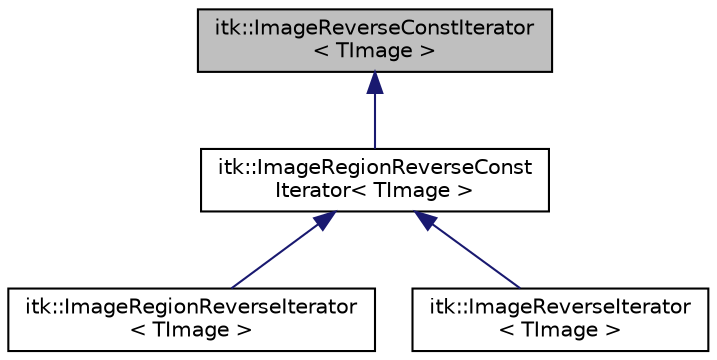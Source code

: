 digraph "itk::ImageReverseConstIterator&lt; TImage &gt;"
{
 // LATEX_PDF_SIZE
  edge [fontname="Helvetica",fontsize="10",labelfontname="Helvetica",labelfontsize="10"];
  node [fontname="Helvetica",fontsize="10",shape=record];
  Node1 [label="itk::ImageReverseConstIterator\l\< TImage \>",height=0.2,width=0.4,color="black", fillcolor="grey75", style="filled", fontcolor="black",tooltip="Multi-dimensional image iterator."];
  Node1 -> Node2 [dir="back",color="midnightblue",fontsize="10",style="solid",fontname="Helvetica"];
  Node2 [label="itk::ImageRegionReverseConst\lIterator\< TImage \>",height=0.2,width=0.4,color="black", fillcolor="white", style="filled",URL="$classitk_1_1ImageRegionReverseConstIterator.html",tooltip="A multi-dimensional image iterator designed to walk a specified image region in reverse."];
  Node2 -> Node3 [dir="back",color="midnightblue",fontsize="10",style="solid",fontname="Helvetica"];
  Node3 [label="itk::ImageRegionReverseIterator\l\< TImage \>",height=0.2,width=0.4,color="black", fillcolor="white", style="filled",URL="$classitk_1_1ImageRegionReverseIterator.html",tooltip="A multi-dimensional image iterator which only walks a region."];
  Node2 -> Node4 [dir="back",color="midnightblue",fontsize="10",style="solid",fontname="Helvetica"];
  Node4 [label="itk::ImageReverseIterator\l\< TImage \>",height=0.2,width=0.4,color="black", fillcolor="white", style="filled",URL="$classitk_1_1ImageReverseIterator.html",tooltip="A multi-dimensional image iterator designed to walk a specified region in reverse."];
}
